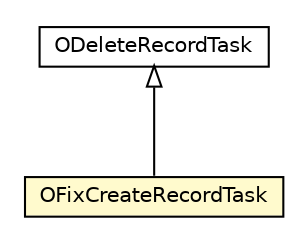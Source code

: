 #!/usr/local/bin/dot
#
# Class diagram 
# Generated by UMLGraph version R5_6-24-gf6e263 (http://www.umlgraph.org/)
#

digraph G {
	edge [fontname="Helvetica",fontsize=10,labelfontname="Helvetica",labelfontsize=10];
	node [fontname="Helvetica",fontsize=10,shape=plaintext];
	nodesep=0.25;
	ranksep=0.5;
	// com.orientechnologies.orient.server.distributed.impl.task.ODeleteRecordTask
	c1780035 [label=<<table title="com.orientechnologies.orient.server.distributed.impl.task.ODeleteRecordTask" border="0" cellborder="1" cellspacing="0" cellpadding="2" port="p" href="./ODeleteRecordTask.html">
		<tr><td><table border="0" cellspacing="0" cellpadding="1">
<tr><td align="center" balign="center"> ODeleteRecordTask </td></tr>
		</table></td></tr>
		</table>>, URL="./ODeleteRecordTask.html", fontname="Helvetica", fontcolor="black", fontsize=10.0];
	// com.orientechnologies.orient.server.distributed.impl.task.OFixCreateRecordTask
	c1780064 [label=<<table title="com.orientechnologies.orient.server.distributed.impl.task.OFixCreateRecordTask" border="0" cellborder="1" cellspacing="0" cellpadding="2" port="p" bgcolor="lemonChiffon" href="./OFixCreateRecordTask.html">
		<tr><td><table border="0" cellspacing="0" cellpadding="1">
<tr><td align="center" balign="center"> OFixCreateRecordTask </td></tr>
		</table></td></tr>
		</table>>, URL="./OFixCreateRecordTask.html", fontname="Helvetica", fontcolor="black", fontsize=10.0];
	//com.orientechnologies.orient.server.distributed.impl.task.OFixCreateRecordTask extends com.orientechnologies.orient.server.distributed.impl.task.ODeleteRecordTask
	c1780035:p -> c1780064:p [dir=back,arrowtail=empty];
}

